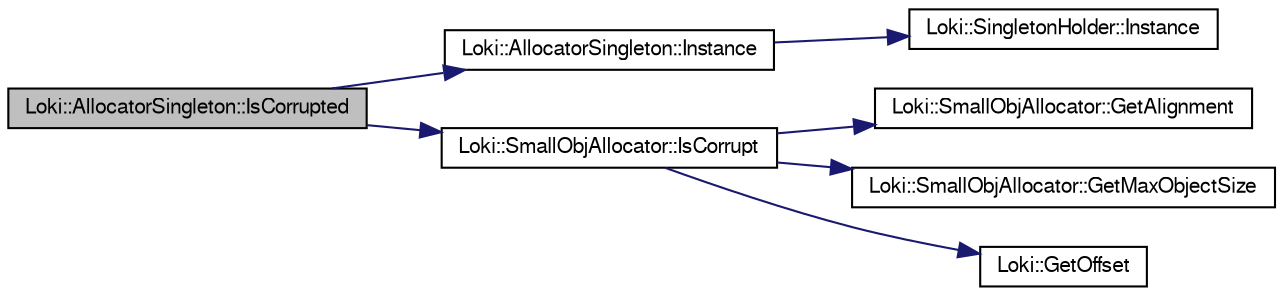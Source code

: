 digraph G
{
  bgcolor="transparent";
  edge [fontname="FreeSans",fontsize="10",labelfontname="FreeSans",labelfontsize="10"];
  node [fontname="FreeSans",fontsize="10",shape=record];
  rankdir=LR;
  Node1 [label="Loki::AllocatorSingleton::IsCorrupted",height=0.2,width=0.4,color="black", fillcolor="grey75", style="filled" fontcolor="black"];
  Node1 -> Node2 [color="midnightblue",fontsize="10",style="solid",fontname="FreeSans"];
  Node2 [label="Loki::AllocatorSingleton::Instance",height=0.2,width=0.4,color="black",URL="$a00002.html#0de7839b1e888e11ff44bc50b78ca7d7",tooltip="Returns reference to the singleton."];
  Node2 -> Node3 [color="midnightblue",fontsize="10",style="solid",fontname="FreeSans"];
  Node3 [label="Loki::SingletonHolder::Instance",height=0.2,width=0.4,color="black",URL="$a00124.html#43e4ea5cb6291a8bb14eb7cdc2bcb7bf",tooltip="Returns a reference to singleton object."];
  Node1 -> Node4 [color="midnightblue",fontsize="10",style="solid",fontname="FreeSans"];
  Node4 [label="Loki::SmallObjAllocator::IsCorrupt",height=0.2,width=0.4,color="black",URL="$a00127.html#2b7fbd5bf5fc56e45754abd2497ad18f"];
  Node4 -> Node5 [color="midnightblue",fontsize="10",style="solid",fontname="FreeSans"];
  Node5 [label="Loki::SmallObjAllocator::GetAlignment",height=0.2,width=0.4,color="black",URL="$a00127.html#b1c8a2a3d7e9368ab59422ddd082105c",tooltip="Returns # of bytes between allocation boundaries."];
  Node4 -> Node6 [color="midnightblue",fontsize="10",style="solid",fontname="FreeSans"];
  Node6 [label="Loki::SmallObjAllocator::GetMaxObjectSize",height=0.2,width=0.4,color="black",URL="$a00127.html#e49e9de3fd7b2fd93676cc1d63299b0d",tooltip="Returns max # of bytes which this can allocate."];
  Node4 -> Node7 [color="midnightblue",fontsize="10",style="solid",fontname="FreeSans"];
  Node7 [label="Loki::GetOffset",height=0.2,width=0.4,color="black",URL="$a00217.html#g2f0821e243f812a3ae2abfaea51895e8"];
}
